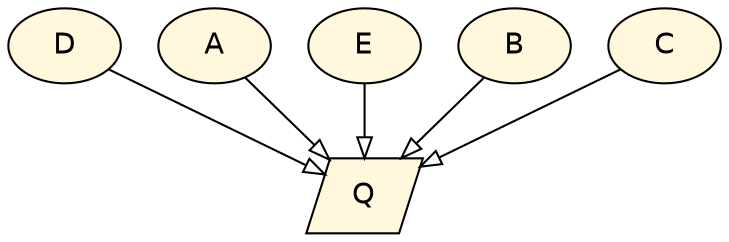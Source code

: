 digraph {
"b90c0574-2993-4333-98a2-392b54183329" [label="D", shape=ellipse, style=filled, fillcolor=cornsilk, fontname=Helvetica];
"b90c0574-2993-4333-98a2-392b54183329" -> "f4f15135-4364-4cc2-9af4-9971720c3c0c" [taillabel="", arrowhead=onormal, fontname=Helvetica];
"f4f15135-4364-4cc2-9af4-9971720c3c0c" [label="Q", shape=parallelogram, style=filled, fillcolor=cornsilk, fontname=Helvetica];
"bcd8f8bc-1cda-40c4-bd42-ec3421cc6e68" [label="A", shape=ellipse, style=filled, fillcolor=cornsilk, fontname=Helvetica];
"bcd8f8bc-1cda-40c4-bd42-ec3421cc6e68" -> "f4f15135-4364-4cc2-9af4-9971720c3c0c" [taillabel="", arrowhead=onormal, fontname=Helvetica];
"5d6b642b-e260-4526-9be4-9430d5bfd19c" [label="E", shape=ellipse, style=filled, fillcolor=cornsilk, fontname=Helvetica];
"5d6b642b-e260-4526-9be4-9430d5bfd19c" -> "f4f15135-4364-4cc2-9af4-9971720c3c0c" [taillabel="", arrowhead=onormal, fontname=Helvetica];
"6b60ade2-1282-46d6-bac5-3c1a8a7938cd" [label="B", shape=ellipse, style=filled, fillcolor=cornsilk, fontname=Helvetica];
"6b60ade2-1282-46d6-bac5-3c1a8a7938cd" -> "f4f15135-4364-4cc2-9af4-9971720c3c0c" [taillabel="", arrowhead=onormal, fontname=Helvetica];
"e8191cc9-b9c4-46a8-b4a1-85fcdb93efdc" [label="C", shape=ellipse, style=filled, fillcolor=cornsilk, fontname=Helvetica];
"e8191cc9-b9c4-46a8-b4a1-85fcdb93efdc" -> "f4f15135-4364-4cc2-9af4-9971720c3c0c" [taillabel="", arrowhead=onormal, fontname=Helvetica];
}
